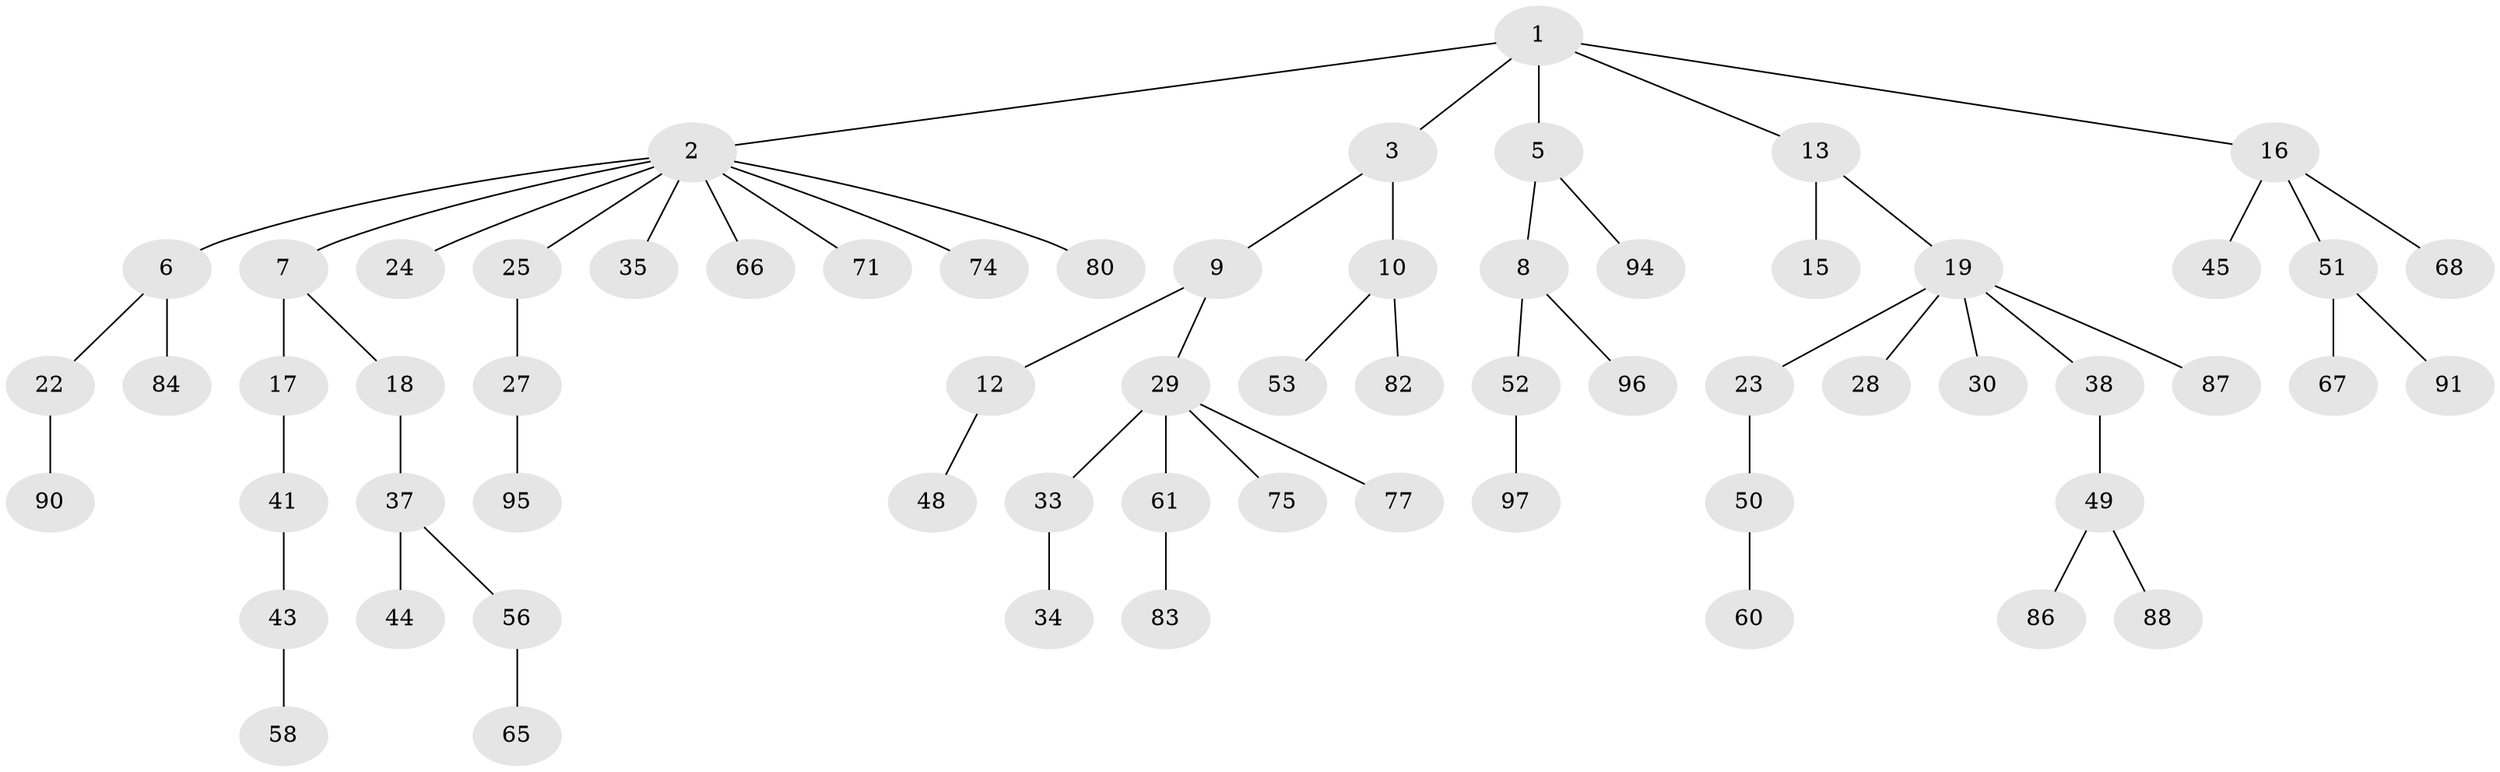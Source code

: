 // original degree distribution, {5: 0.04081632653061224, 7: 0.02040816326530612, 4: 0.05102040816326531, 3: 0.10204081632653061, 2: 0.336734693877551, 1: 0.4489795918367347}
// Generated by graph-tools (version 1.1) at 2025/11/02/27/25 16:11:25]
// undirected, 64 vertices, 63 edges
graph export_dot {
graph [start="1"]
  node [color=gray90,style=filled];
  1;
  2 [super="+4"];
  3 [super="+55"];
  5 [super="+93"];
  6 [super="+21"];
  7 [super="+11"];
  8 [super="+20"];
  9;
  10 [super="+40"];
  12 [super="+42"];
  13 [super="+14"];
  15 [super="+39"];
  16 [super="+26"];
  17 [super="+72"];
  18 [super="+81"];
  19 [super="+32"];
  22 [super="+79"];
  23;
  24;
  25 [super="+47"];
  27 [super="+36"];
  28;
  29 [super="+31"];
  30 [super="+70"];
  33;
  34 [super="+57"];
  35;
  37 [super="+54"];
  38;
  41;
  43 [super="+63"];
  44 [super="+46"];
  45;
  48;
  49 [super="+64"];
  50 [super="+59"];
  51 [super="+73"];
  52 [super="+85"];
  53 [super="+78"];
  56;
  58;
  60;
  61 [super="+62"];
  65 [super="+89"];
  66;
  67 [super="+92"];
  68 [super="+69"];
  71 [super="+76"];
  74;
  75;
  77;
  80;
  82;
  83;
  84;
  86;
  87;
  88;
  90;
  91 [super="+98"];
  94;
  95;
  96;
  97;
  1 -- 2;
  1 -- 3;
  1 -- 5;
  1 -- 13;
  1 -- 16;
  2 -- 6;
  2 -- 7;
  2 -- 24;
  2 -- 66;
  2 -- 74;
  2 -- 80;
  2 -- 35;
  2 -- 71;
  2 -- 25;
  3 -- 9;
  3 -- 10;
  5 -- 8;
  5 -- 94;
  6 -- 22;
  6 -- 84;
  7 -- 17;
  7 -- 18;
  8 -- 52;
  8 -- 96;
  9 -- 12;
  9 -- 29;
  10 -- 82;
  10 -- 53;
  12 -- 48;
  13 -- 15;
  13 -- 19;
  16 -- 45;
  16 -- 51;
  16 -- 68;
  17 -- 41;
  18 -- 37;
  19 -- 23;
  19 -- 28;
  19 -- 30;
  19 -- 38;
  19 -- 87;
  22 -- 90;
  23 -- 50;
  25 -- 27;
  27 -- 95;
  29 -- 33;
  29 -- 75;
  29 -- 77;
  29 -- 61;
  33 -- 34;
  37 -- 44;
  37 -- 56;
  38 -- 49;
  41 -- 43;
  43 -- 58;
  49 -- 86;
  49 -- 88;
  50 -- 60;
  51 -- 67;
  51 -- 91;
  52 -- 97;
  56 -- 65;
  61 -- 83;
}
